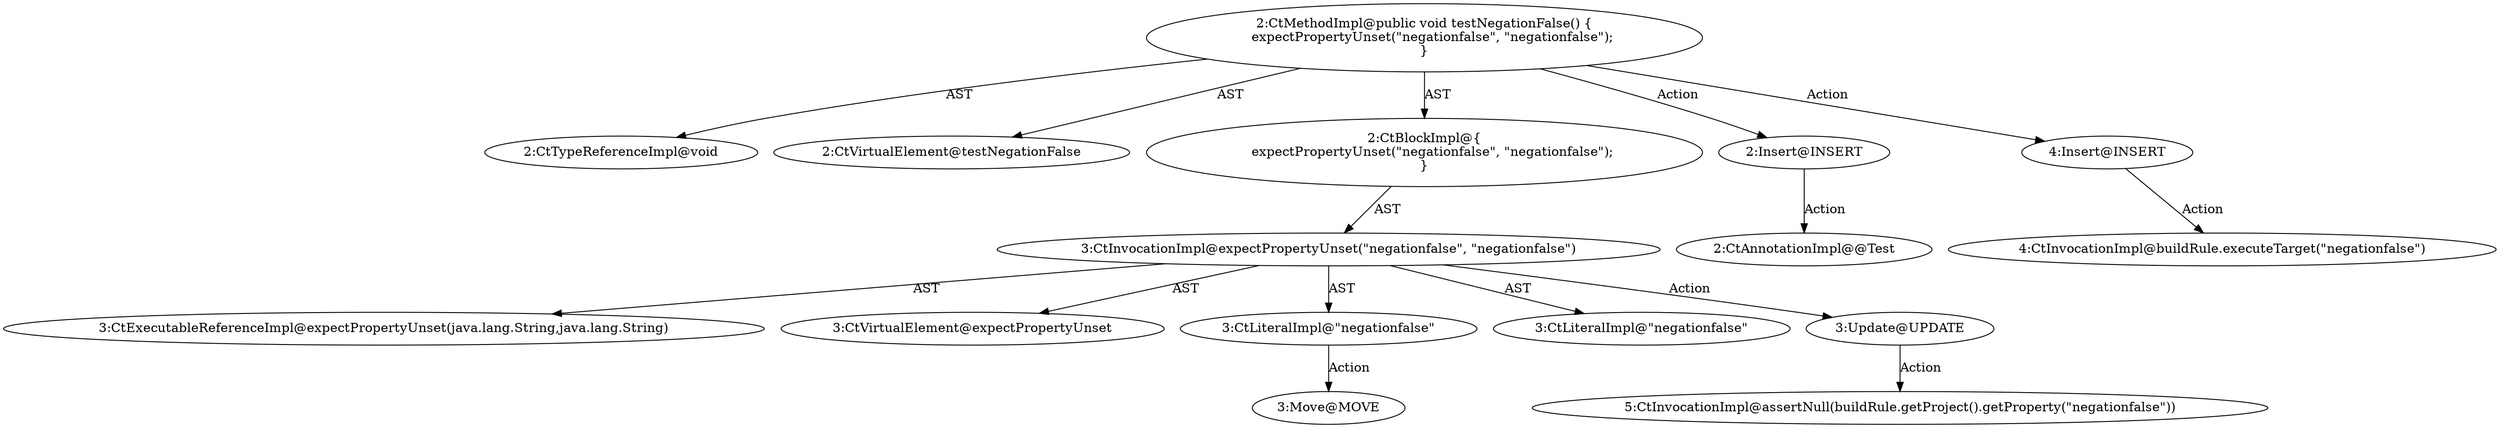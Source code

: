 digraph "testNegationFalse#?" {
0 [label="2:CtTypeReferenceImpl@void" shape=ellipse]
1 [label="2:CtVirtualElement@testNegationFalse" shape=ellipse]
2 [label="3:CtExecutableReferenceImpl@expectPropertyUnset(java.lang.String,java.lang.String)" shape=ellipse]
3 [label="3:CtVirtualElement@expectPropertyUnset" shape=ellipse]
4 [label="3:CtLiteralImpl@\"negationfalse\"" shape=ellipse]
5 [label="3:CtLiteralImpl@\"negationfalse\"" shape=ellipse]
6 [label="3:CtInvocationImpl@expectPropertyUnset(\"negationfalse\", \"negationfalse\")" shape=ellipse]
7 [label="2:CtBlockImpl@\{
    expectPropertyUnset(\"negationfalse\", \"negationfalse\");
\}" shape=ellipse]
8 [label="2:CtMethodImpl@public void testNegationFalse() \{
    expectPropertyUnset(\"negationfalse\", \"negationfalse\");
\}" shape=ellipse]
9 [label="3:Update@UPDATE" shape=ellipse]
10 [label="5:CtInvocationImpl@assertNull(buildRule.getProject().getProperty(\"negationfalse\"))" shape=ellipse]
11 [label="2:Insert@INSERT" shape=ellipse]
12 [label="2:CtAnnotationImpl@@Test" shape=ellipse]
13 [label="4:Insert@INSERT" shape=ellipse]
14 [label="4:CtInvocationImpl@buildRule.executeTarget(\"negationfalse\")" shape=ellipse]
15 [label="3:Move@MOVE" shape=ellipse]
4 -> 15 [label="Action"];
6 -> 3 [label="AST"];
6 -> 2 [label="AST"];
6 -> 4 [label="AST"];
6 -> 5 [label="AST"];
6 -> 9 [label="Action"];
7 -> 6 [label="AST"];
8 -> 1 [label="AST"];
8 -> 0 [label="AST"];
8 -> 7 [label="AST"];
8 -> 11 [label="Action"];
8 -> 13 [label="Action"];
9 -> 10 [label="Action"];
11 -> 12 [label="Action"];
13 -> 14 [label="Action"];
}